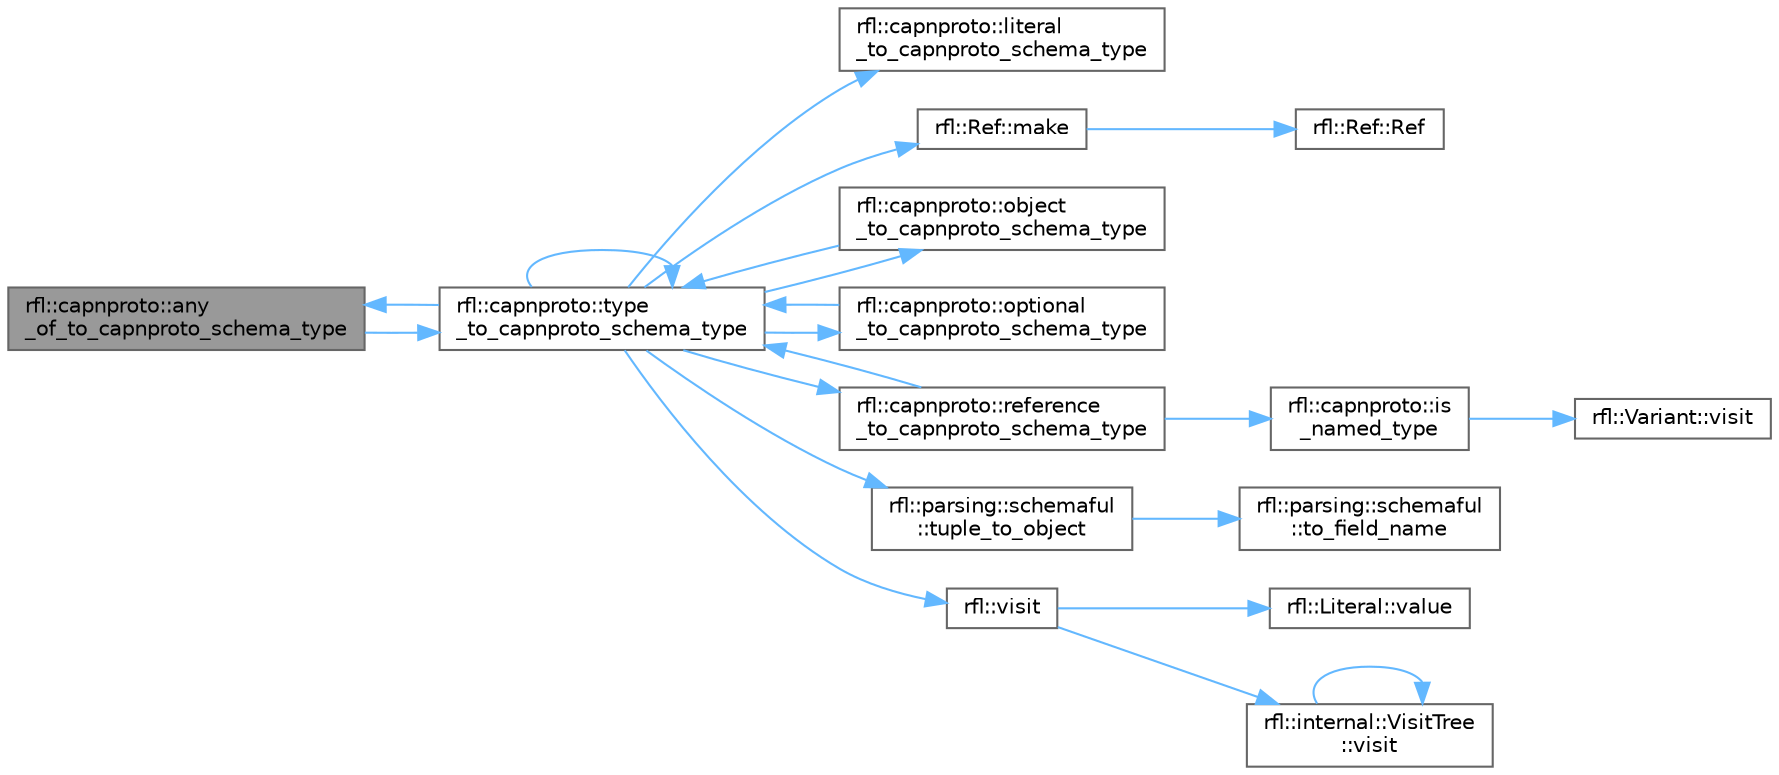 digraph "rfl::capnproto::any_of_to_capnproto_schema_type"
{
 // LATEX_PDF_SIZE
  bgcolor="transparent";
  edge [fontname=Helvetica,fontsize=10,labelfontname=Helvetica,labelfontsize=10];
  node [fontname=Helvetica,fontsize=10,shape=box,height=0.2,width=0.4];
  rankdir="LR";
  Node1 [id="Node000001",label="rfl::capnproto::any\l_of_to_capnproto_schema_type",height=0.2,width=0.4,color="gray40", fillcolor="grey60", style="filled", fontcolor="black",tooltip=" "];
  Node1 -> Node2 [id="edge21_Node000001_Node000002",color="steelblue1",style="solid",tooltip=" "];
  Node2 [id="Node000002",label="rfl::capnproto::type\l_to_capnproto_schema_type",height=0.2,width=0.4,color="grey40", fillcolor="white", style="filled",URL="$namespacerfl_1_1capnproto.html#a04c67ec22645693c6c2da6d6bf85ee4a",tooltip=" "];
  Node2 -> Node1 [id="edge22_Node000002_Node000001",color="steelblue1",style="solid",tooltip=" "];
  Node2 -> Node3 [id="edge23_Node000002_Node000003",color="steelblue1",style="solid",tooltip=" "];
  Node3 [id="Node000003",label="rfl::capnproto::literal\l_to_capnproto_schema_type",height=0.2,width=0.4,color="grey40", fillcolor="white", style="filled",URL="$namespacerfl_1_1capnproto.html#a2619f695eec2e7e118f5d4f7a3582606",tooltip=" "];
  Node2 -> Node4 [id="edge24_Node000002_Node000004",color="steelblue1",style="solid",tooltip=" "];
  Node4 [id="Node000004",label="rfl::Ref::make",height=0.2,width=0.4,color="grey40", fillcolor="white", style="filled",URL="$classrfl_1_1_ref.html#a1501cd0fd114b2dd113fb3abe974275d",tooltip=" "];
  Node4 -> Node5 [id="edge25_Node000004_Node000005",color="steelblue1",style="solid",tooltip=" "];
  Node5 [id="Node000005",label="rfl::Ref::Ref",height=0.2,width=0.4,color="grey40", fillcolor="white", style="filled",URL="$classrfl_1_1_ref.html#a157d7b0b3b1bc2b0833c0843bf056d04",tooltip=" "];
  Node2 -> Node6 [id="edge26_Node000002_Node000006",color="steelblue1",style="solid",tooltip=" "];
  Node6 [id="Node000006",label="rfl::capnproto::object\l_to_capnproto_schema_type",height=0.2,width=0.4,color="grey40", fillcolor="white", style="filled",URL="$namespacerfl_1_1capnproto.html#a045c680b2941b48e3779d0badfd96f29",tooltip=" "];
  Node6 -> Node2 [id="edge27_Node000006_Node000002",color="steelblue1",style="solid",tooltip=" "];
  Node2 -> Node7 [id="edge28_Node000002_Node000007",color="steelblue1",style="solid",tooltip=" "];
  Node7 [id="Node000007",label="rfl::capnproto::optional\l_to_capnproto_schema_type",height=0.2,width=0.4,color="grey40", fillcolor="white", style="filled",URL="$namespacerfl_1_1capnproto.html#a843c43f35f385a51097cbe50037578c7",tooltip=" "];
  Node7 -> Node2 [id="edge29_Node000007_Node000002",color="steelblue1",style="solid",tooltip=" "];
  Node2 -> Node8 [id="edge30_Node000002_Node000008",color="steelblue1",style="solid",tooltip=" "];
  Node8 [id="Node000008",label="rfl::capnproto::reference\l_to_capnproto_schema_type",height=0.2,width=0.4,color="grey40", fillcolor="white", style="filled",URL="$namespacerfl_1_1capnproto.html#aedb13dd4d1ce517b44388b0019a2209d",tooltip=" "];
  Node8 -> Node9 [id="edge31_Node000008_Node000009",color="steelblue1",style="solid",tooltip=" "];
  Node9 [id="Node000009",label="rfl::capnproto::is\l_named_type",height=0.2,width=0.4,color="grey40", fillcolor="white", style="filled",URL="$namespacerfl_1_1capnproto.html#a49ee00ccfdc2befe7c7f29a2f42e6a9c",tooltip=" "];
  Node9 -> Node10 [id="edge32_Node000009_Node000010",color="steelblue1",style="solid",tooltip=" "];
  Node10 [id="Node000010",label="rfl::Variant::visit",height=0.2,width=0.4,color="grey40", fillcolor="white", style="filled",URL="$classrfl_1_1_variant.html#ac3b3ce4b10d7ae00df4474bc78f64f6b",tooltip=" "];
  Node8 -> Node2 [id="edge33_Node000008_Node000002",color="steelblue1",style="solid",tooltip=" "];
  Node2 -> Node11 [id="edge34_Node000002_Node000011",color="steelblue1",style="solid",tooltip=" "];
  Node11 [id="Node000011",label="rfl::parsing::schemaful\l::tuple_to_object",height=0.2,width=0.4,color="grey40", fillcolor="white", style="filled",URL="$namespacerfl_1_1parsing_1_1schemaful.html#a5b412f7002391ba449648c30b115d142",tooltip=" "];
  Node11 -> Node12 [id="edge35_Node000011_Node000012",color="steelblue1",style="solid",tooltip=" "];
  Node12 [id="Node000012",label="rfl::parsing::schemaful\l::to_field_name",height=0.2,width=0.4,color="grey40", fillcolor="white", style="filled",URL="$namespacerfl_1_1parsing_1_1schemaful.html#a637e665897ba12ed046a7c21720158f4",tooltip=" "];
  Node2 -> Node2 [id="edge36_Node000002_Node000002",color="steelblue1",style="solid",tooltip=" "];
  Node2 -> Node13 [id="edge37_Node000002_Node000013",color="steelblue1",style="solid",tooltip=" "];
  Node13 [id="Node000013",label="rfl::visit",height=0.2,width=0.4,color="grey40", fillcolor="white", style="filled",URL="$namespacerfl.html#ab818223fa1c483a720a5004db13c118b",tooltip=" "];
  Node13 -> Node14 [id="edge38_Node000013_Node000014",color="steelblue1",style="solid",tooltip=" "];
  Node14 [id="Node000014",label="rfl::Literal::value",height=0.2,width=0.4,color="grey40", fillcolor="white", style="filled",URL="$classrfl_1_1_literal.html#a12e1ef9245686c82fd03d9488a06249e",tooltip="Returns the value actually contained in the Literal."];
  Node13 -> Node15 [id="edge39_Node000013_Node000015",color="steelblue1",style="solid",tooltip=" "];
  Node15 [id="Node000015",label="rfl::internal::VisitTree\l::visit",height=0.2,width=0.4,color="grey40", fillcolor="white", style="filled",URL="$structrfl_1_1internal_1_1_visit_tree.html#a0f788884e011cf44fa9ed4f9b80d1bd8",tooltip="Evaluates a visitor pattern using a tree-like structure."];
  Node15 -> Node15 [id="edge40_Node000015_Node000015",color="steelblue1",style="solid",tooltip=" "];
}
